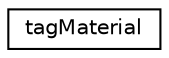 digraph "Graphical Class Hierarchy"
{
 // LATEX_PDF_SIZE
  edge [fontname="Helvetica",fontsize="10",labelfontname="Helvetica",labelfontsize="10"];
  node [fontname="Helvetica",fontsize="10",shape=record];
  rankdir="LR";
  Node0 [label="tagMaterial",height=0.2,width=0.4,color="black", fillcolor="white", style="filled",URL="$structtagMaterial.html",tooltip=" "];
}
